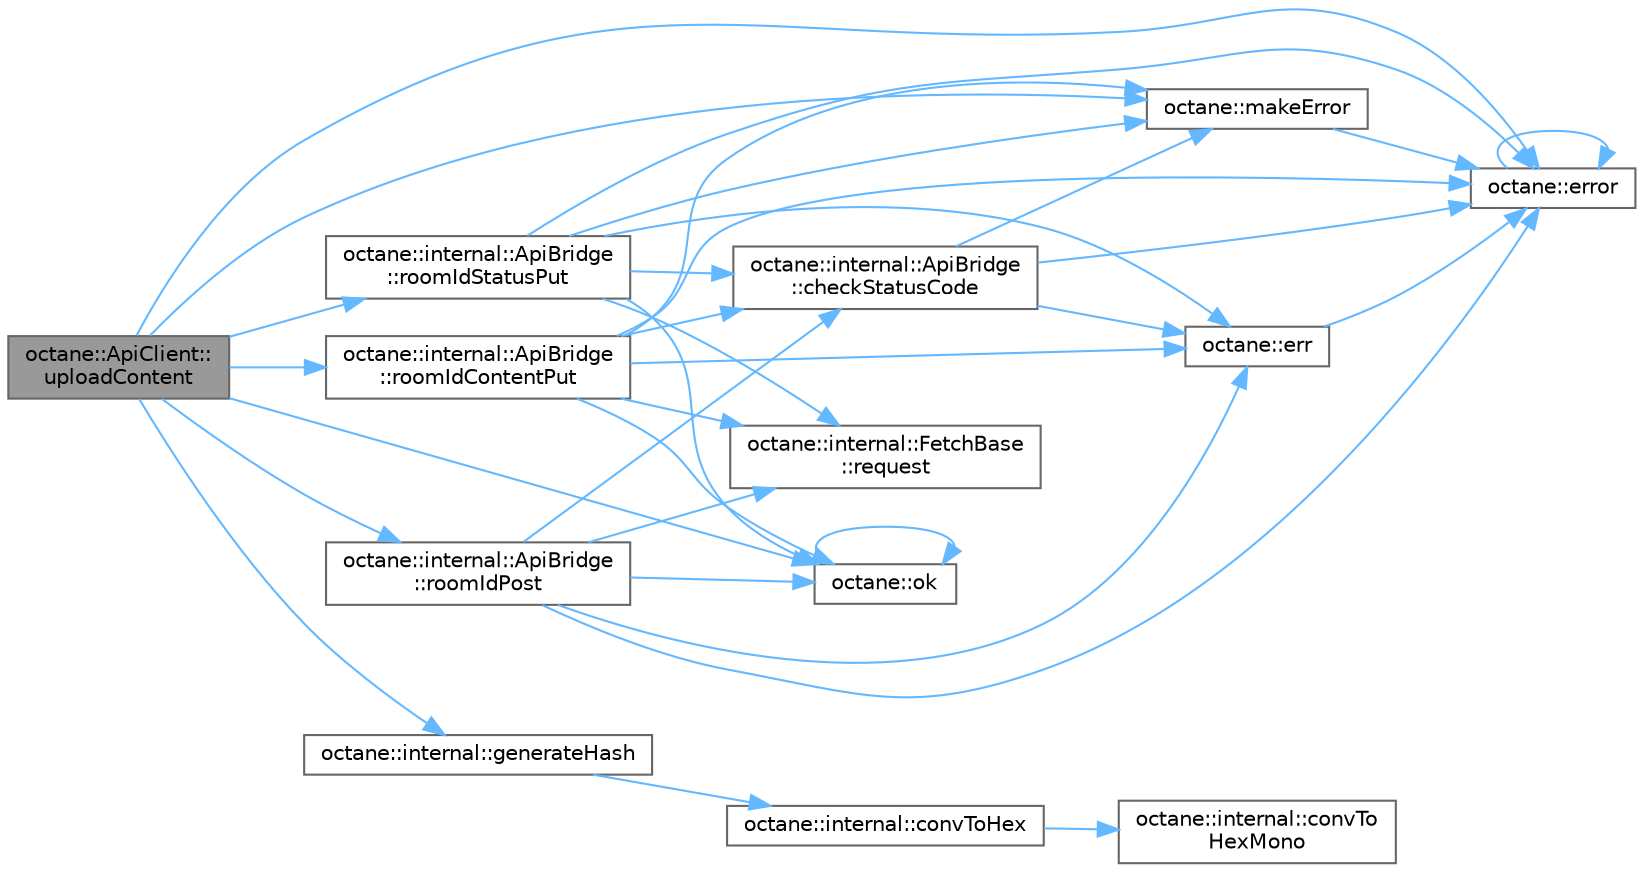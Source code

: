 digraph "octane::ApiClient::uploadContent"
{
 // LATEX_PDF_SIZE
  bgcolor="transparent";
  edge [fontname=Helvetica,fontsize=10,labelfontname=Helvetica,labelfontsize=10];
  node [fontname=Helvetica,fontsize=10,shape=box,height=0.2,width=0.4];
  rankdir="LR";
  Node1 [label="octane::ApiClient::\luploadContent",height=0.2,width=0.4,color="gray40", fillcolor="grey60", style="filled", fontcolor="black",tooltip="Upload content to the room."];
  Node1 -> Node2 [color="steelblue1",style="solid"];
  Node2 [label="octane::error",height=0.2,width=0.4,color="grey40", fillcolor="white", style="filled",URL="$namespaceoctane.html#a11a1130b89597aa8ff1d5d8ca69d74ed",tooltip="Utility function used to construct quasi-normal state values."];
  Node2 -> Node2 [color="steelblue1",style="solid"];
  Node1 -> Node3 [color="steelblue1",style="solid"];
  Node3 [label="octane::internal::generateHash",height=0.2,width=0.4,color="grey40", fillcolor="white", style="filled",URL="$namespaceoctane_1_1internal.html#a777574b3ff26edf6d32ebd38ffa3cd99",tooltip="ハッシュ値を生成する。"];
  Node3 -> Node4 [color="steelblue1",style="solid"];
  Node4 [label="octane::internal::convToHex",height=0.2,width=0.4,color="grey40", fillcolor="white", style="filled",URL="$namespaceoctane_1_1internal.html#a31fb34aee3d745d64fb7045d47f1cffa",tooltip="バイナリシーケンスを16進数文字列に変換する。"];
  Node4 -> Node5 [color="steelblue1",style="solid"];
  Node5 [label="octane::internal::convTo\lHexMono",height=0.2,width=0.4,color="grey40", fillcolor="white", style="filled",URL="$namespaceoctane_1_1internal.html#a8ac79355eeebef070d37bb2e4330284a",tooltip=" "];
  Node1 -> Node6 [color="steelblue1",style="solid"];
  Node6 [label="octane::makeError",height=0.2,width=0.4,color="grey40", fillcolor="white", style="filled",URL="$namespaceoctane.html#a508d9040da1bea287606313174f69cbc",tooltip="Utility function to create error response."];
  Node6 -> Node2 [color="steelblue1",style="solid"];
  Node1 -> Node7 [color="steelblue1",style="solid"];
  Node7 [label="octane::ok",height=0.2,width=0.4,color="grey40", fillcolor="white", style="filled",URL="$namespaceoctane.html#a4278ebdd8868424048d63d57af2bc835",tooltip="Utitlity function used when the normal state type is _."];
  Node7 -> Node7 [color="steelblue1",style="solid"];
  Node1 -> Node8 [color="steelblue1",style="solid"];
  Node8 [label="octane::internal::ApiBridge\l::roomIdContentPut",height=0.2,width=0.4,color="grey40", fillcolor="white", style="filled",URL="$classoctane_1_1internal_1_1_api_bridge.html#a55f1f244706c935e38545e5f66308753",tooltip="use put method for /room/{id}/content"];
  Node8 -> Node9 [color="steelblue1",style="solid"];
  Node9 [label="octane::internal::ApiBridge\l::checkStatusCode",height=0.2,width=0.4,color="grey40", fillcolor="white", style="filled",URL="$classoctane_1_1internal_1_1_api_bridge.html#aaa70b8ad65c7537a11df3982d342b61f",tooltip="check if the given status code is 2xx"];
  Node9 -> Node10 [color="steelblue1",style="solid"];
  Node10 [label="octane::err",height=0.2,width=0.4,color="grey40", fillcolor="white", style="filled",URL="$namespaceoctane.html#a11bf84eb93d9625bf17de018e4491327",tooltip="Utility function to construct quasi-normal state values."];
  Node10 -> Node2 [color="steelblue1",style="solid"];
  Node9 -> Node2 [color="steelblue1",style="solid"];
  Node9 -> Node6 [color="steelblue1",style="solid"];
  Node8 -> Node10 [color="steelblue1",style="solid"];
  Node8 -> Node2 [color="steelblue1",style="solid"];
  Node8 -> Node6 [color="steelblue1",style="solid"];
  Node8 -> Node7 [color="steelblue1",style="solid"];
  Node8 -> Node11 [color="steelblue1",style="solid"];
  Node11 [label="octane::internal::FetchBase\l::request",height=0.2,width=0.4,color="grey40", fillcolor="white", style="filled",URL="$classoctane_1_1internal_1_1_fetch_base.html#a204cf835d57c87d11c39f35b1f757555",tooltip="APIへのボディ部を持たないリクエストを発行する。"];
  Node1 -> Node12 [color="steelblue1",style="solid"];
  Node12 [label="octane::internal::ApiBridge\l::roomIdPost",height=0.2,width=0.4,color="grey40", fillcolor="white", style="filled",URL="$classoctane_1_1internal_1_1_api_bridge.html#abad3e1c394ae37e3538a2ba32b8f06ab",tooltip="use post method for /room/{id}"];
  Node12 -> Node9 [color="steelblue1",style="solid"];
  Node12 -> Node10 [color="steelblue1",style="solid"];
  Node12 -> Node2 [color="steelblue1",style="solid"];
  Node12 -> Node7 [color="steelblue1",style="solid"];
  Node12 -> Node11 [color="steelblue1",style="solid"];
  Node1 -> Node13 [color="steelblue1",style="solid"];
  Node13 [label="octane::internal::ApiBridge\l::roomIdStatusPut",height=0.2,width=0.4,color="grey40", fillcolor="white", style="filled",URL="$classoctane_1_1internal_1_1_api_bridge.html#a0e57b82c4d1afa56a8877eac44750d49",tooltip="use put method for /room/{id}/status"];
  Node13 -> Node9 [color="steelblue1",style="solid"];
  Node13 -> Node10 [color="steelblue1",style="solid"];
  Node13 -> Node2 [color="steelblue1",style="solid"];
  Node13 -> Node6 [color="steelblue1",style="solid"];
  Node13 -> Node7 [color="steelblue1",style="solid"];
  Node13 -> Node11 [color="steelblue1",style="solid"];
}
